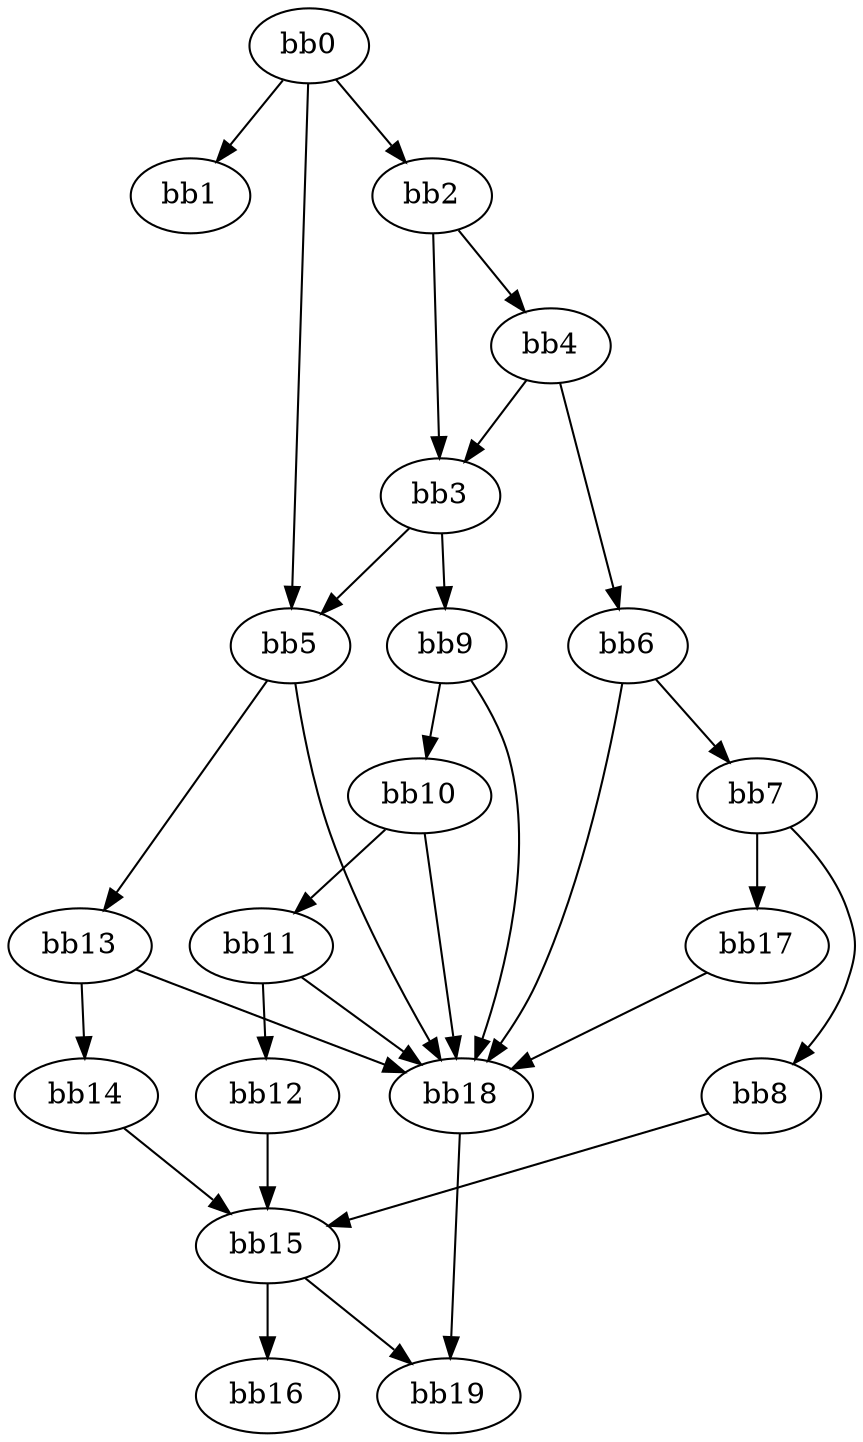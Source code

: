 digraph {
    0 [ label = "bb0\l" ]
    1 [ label = "bb1\l" ]
    2 [ label = "bb2\l" ]
    3 [ label = "bb3\l" ]
    4 [ label = "bb4\l" ]
    5 [ label = "bb5\l" ]
    6 [ label = "bb6\l" ]
    7 [ label = "bb7\l" ]
    8 [ label = "bb8\l" ]
    9 [ label = "bb9\l" ]
    10 [ label = "bb10\l" ]
    11 [ label = "bb11\l" ]
    12 [ label = "bb12\l" ]
    13 [ label = "bb13\l" ]
    14 [ label = "bb14\l" ]
    15 [ label = "bb15\l" ]
    16 [ label = "bb16\l" ]
    17 [ label = "bb17\l" ]
    18 [ label = "bb18\l" ]
    19 [ label = "bb19\l" ]
    0 -> 1 [ ]
    0 -> 2 [ ]
    0 -> 5 [ ]
    2 -> 3 [ ]
    2 -> 4 [ ]
    3 -> 5 [ ]
    3 -> 9 [ ]
    4 -> 3 [ ]
    4 -> 6 [ ]
    5 -> 13 [ ]
    5 -> 18 [ ]
    6 -> 7 [ ]
    6 -> 18 [ ]
    7 -> 8 [ ]
    7 -> 17 [ ]
    8 -> 15 [ ]
    9 -> 10 [ ]
    9 -> 18 [ ]
    10 -> 11 [ ]
    10 -> 18 [ ]
    11 -> 12 [ ]
    11 -> 18 [ ]
    12 -> 15 [ ]
    13 -> 14 [ ]
    13 -> 18 [ ]
    14 -> 15 [ ]
    15 -> 16 [ ]
    15 -> 19 [ ]
    17 -> 18 [ ]
    18 -> 19 [ ]
}

